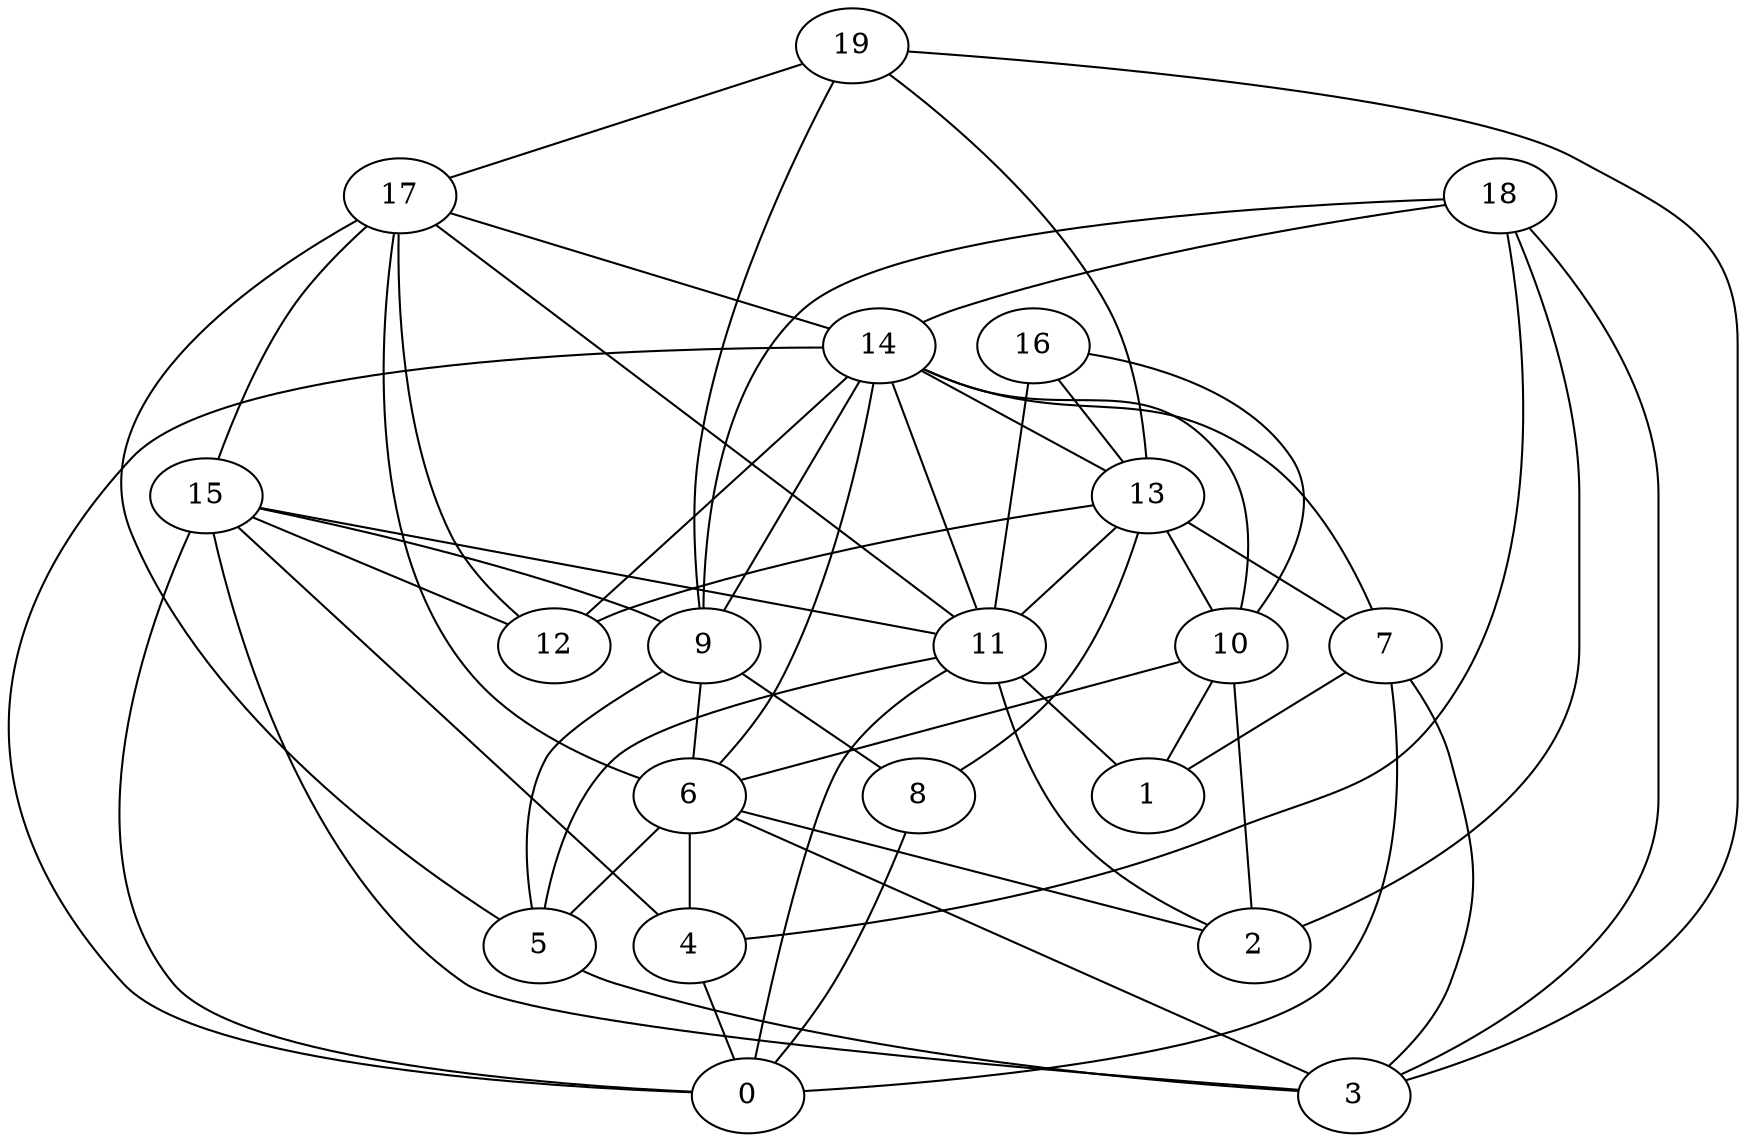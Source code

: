 digraph G {

subgraph G1 {
15 -> 12 [dir = none]
15 -> 11 [dir = none]
15 -> 0 [dir = none]
15 -> 4 [dir = none]
15 -> 9 [dir = none]
15 -> 3 [dir = none]
16 -> 11 [dir = none]
16 -> 10 [dir = none]
16 -> 13 [dir = none]
10 -> 2 [dir = none]
10 -> 1 [dir = none]
10 -> 6 [dir = none]
7 -> 3 [dir = none]
7 -> 0 [dir = none]
7 -> 1 [dir = none]
19 -> 9 [dir = none]
19 -> 3 [dir = none]
19 -> 13 [dir = none]
19 -> 17 [dir = none]
6 -> 4 [dir = none]
6 -> 5 [dir = none]
6 -> 3 [dir = none]
6 -> 2 [dir = none]
18 -> 4 [dir = none]
18 -> 3 [dir = none]
18 -> 2 [dir = none]
18 -> 9 [dir = none]
18 -> 14 [dir = none]
5 -> 3 [dir = none]
17 -> 15 [dir = none]
17 -> 14 [dir = none]
17 -> 5 [dir = none]
17 -> 11 [dir = none]
17 -> 6 [dir = none]
17 -> 12 [dir = none]
4 -> 0 [dir = none]
11 -> 2 [dir = none]
11 -> 5 [dir = none]
11 -> 0 [dir = none]
11 -> 1 [dir = none]
9 -> 6 [dir = none]
9 -> 5 [dir = none]
9 -> 8 [dir = none]
8 -> 0 [dir = none]
13 -> 10 [dir = none]
13 -> 7 [dir = none]
13 -> 12 [dir = none]
13 -> 8 [dir = none]
13 -> 11 [dir = none]
14 -> 12 [dir = none]
14 -> 11 [dir = none]
14 -> 0 [dir = none]
14 -> 13 [dir = none]
14 -> 10 [dir = none]
14 -> 6 [dir = none]
14 -> 7 [dir = none]
14 -> 9 [dir = none]
}

}
